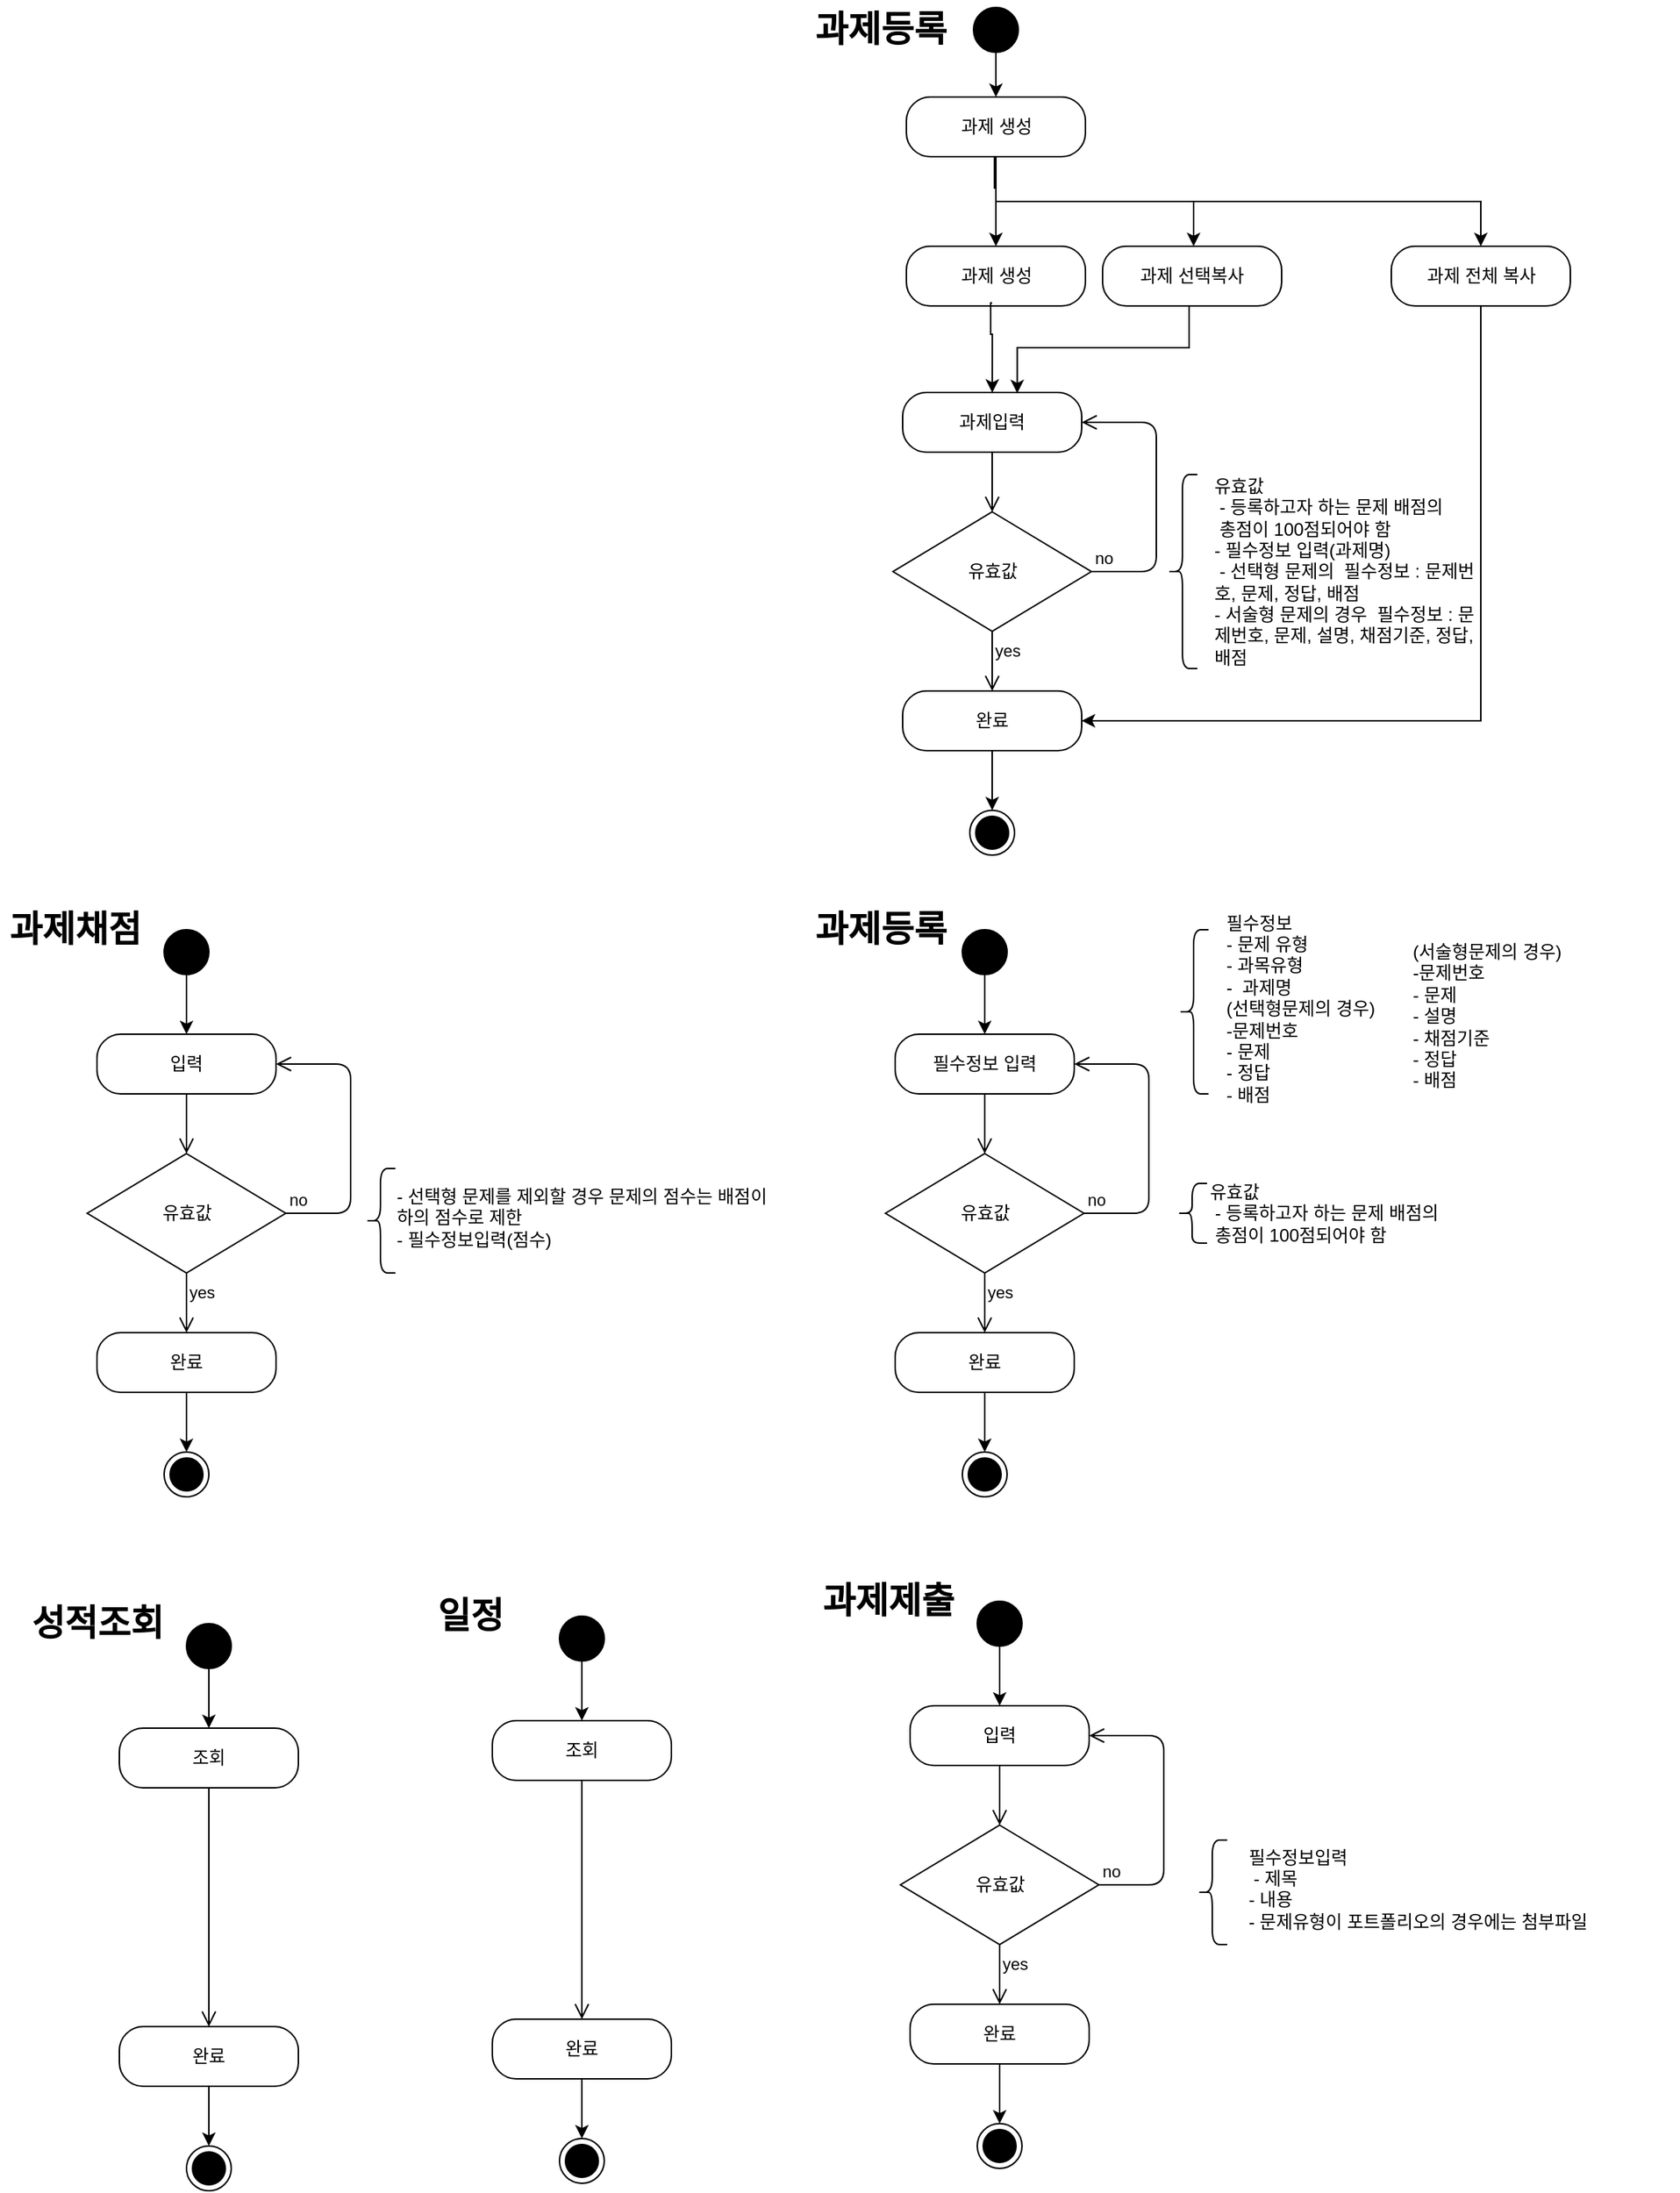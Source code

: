 <mxfile version="10.6.5" type="github"><diagram id="bCNBobbqlN_mOFYmyGIE" name="Page-1"><mxGraphModel dx="2221" dy="1916" grid="0" gridSize="10" guides="1" tooltips="1" connect="1" arrows="1" fold="1" page="1" pageScale="1" pageWidth="827" pageHeight="1169" math="0" shadow="0"><root><mxCell id="0"/><mxCell id="1" parent="0"/><mxCell id="u-RbfSoz8ixQ1ayMoQ2d-29" style="edgeStyle=orthogonalEdgeStyle;rounded=0;orthogonalLoop=1;jettySize=auto;html=1;entryX=0.5;entryY=0;entryDx=0;entryDy=0;" parent="1" source="u-RbfSoz8ixQ1ayMoQ2d-7" target="u-RbfSoz8ixQ1ayMoQ2d-18" edge="1"><mxGeometry relative="1" as="geometry"/></mxCell><mxCell id="u-RbfSoz8ixQ1ayMoQ2d-7" value="" style="ellipse;whiteSpace=wrap;html=1;aspect=fixed;fillColor=#000000;" parent="1" vertex="1"><mxGeometry x="105" y="20" width="30" height="30" as="geometry"/></mxCell><mxCell id="u-RbfSoz8ixQ1ayMoQ2d-13" value="" style="ellipse;html=1;shape=endState;fillColor=#000000;strokeColor=#000000;" parent="1" vertex="1"><mxGeometry x="105" y="370" width="30" height="30" as="geometry"/></mxCell><mxCell id="u-RbfSoz8ixQ1ayMoQ2d-15" value="유효값" style="rhombus;whiteSpace=wrap;html=1;fillColor=#FFFFFF;strokeColor=#000000;" parent="1" vertex="1"><mxGeometry x="53.5" y="170" width="133" height="80" as="geometry"/></mxCell><mxCell id="u-RbfSoz8ixQ1ayMoQ2d-16" value="no" style="edgeStyle=orthogonalEdgeStyle;html=1;align=left;verticalAlign=bottom;endArrow=open;endSize=8;strokeColor=#000000;entryX=1;entryY=0.5;entryDx=0;entryDy=0;exitX=1;exitY=0.5;exitDx=0;exitDy=0;" parent="1" source="u-RbfSoz8ixQ1ayMoQ2d-15" target="u-RbfSoz8ixQ1ayMoQ2d-18" edge="1"><mxGeometry x="-1" relative="1" as="geometry"><mxPoint x="260" y="210" as="targetPoint"/><Array as="points"><mxPoint x="230" y="210"/><mxPoint x="230" y="110"/></Array></mxGeometry></mxCell><mxCell id="u-RbfSoz8ixQ1ayMoQ2d-17" value="yes" style="edgeStyle=orthogonalEdgeStyle;html=1;align=left;verticalAlign=top;endArrow=open;endSize=8;strokeColor=#000000;" parent="1" source="u-RbfSoz8ixQ1ayMoQ2d-15" edge="1"><mxGeometry x="-1" relative="1" as="geometry"><mxPoint x="120" y="290" as="targetPoint"/></mxGeometry></mxCell><mxCell id="u-RbfSoz8ixQ1ayMoQ2d-18" value="필수정보 입력" style="rounded=1;whiteSpace=wrap;html=1;arcSize=40;fontColor=#000000;fillColor=#FFFFFF;strokeColor=#000000;" parent="1" vertex="1"><mxGeometry x="60" y="90" width="120" height="40" as="geometry"/></mxCell><mxCell id="u-RbfSoz8ixQ1ayMoQ2d-19" value="" style="edgeStyle=orthogonalEdgeStyle;html=1;verticalAlign=bottom;endArrow=open;endSize=8;strokeColor=#000000;" parent="1" source="u-RbfSoz8ixQ1ayMoQ2d-18" edge="1"><mxGeometry relative="1" as="geometry"><mxPoint x="120" y="170" as="targetPoint"/></mxGeometry></mxCell><mxCell id="u-RbfSoz8ixQ1ayMoQ2d-21" value="" style="shape=curlyBracket;whiteSpace=wrap;html=1;rounded=1;fillColor=#FFFFFF;" parent="1" vertex="1"><mxGeometry x="249" y="190" width="20" height="40" as="geometry"/></mxCell><mxCell id="u-RbfSoz8ixQ1ayMoQ2d-27" value="&lt;div style=&quot;text-align: left&quot;&gt;&lt;span&gt;유효값&lt;/span&gt;&lt;/div&gt;&lt;div style=&quot;text-align: left&quot;&gt;&lt;span&gt;&amp;nbsp;- 등록하고자 하는 문제 배점의&amp;nbsp; &amp;nbsp; &amp;nbsp; &amp;nbsp;총점이 100점되어야 함&lt;/span&gt;&lt;/div&gt;" style="text;html=1;strokeColor=none;fillColor=none;align=center;verticalAlign=middle;whiteSpace=wrap;rounded=0;" parent="1" vertex="1"><mxGeometry x="270" y="190" width="180" height="40" as="geometry"/></mxCell><mxCell id="u-RbfSoz8ixQ1ayMoQ2d-30" style="edgeStyle=orthogonalEdgeStyle;rounded=0;orthogonalLoop=1;jettySize=auto;html=1;entryX=0.5;entryY=0;entryDx=0;entryDy=0;" parent="1" source="u-RbfSoz8ixQ1ayMoQ2d-28" target="u-RbfSoz8ixQ1ayMoQ2d-13" edge="1"><mxGeometry relative="1" as="geometry"/></mxCell><mxCell id="u-RbfSoz8ixQ1ayMoQ2d-28" value="완료" style="rounded=1;whiteSpace=wrap;html=1;arcSize=40;fontColor=#000000;fillColor=#FFFFFF;strokeColor=#000000;" parent="1" vertex="1"><mxGeometry x="60" y="290" width="120" height="40" as="geometry"/></mxCell><mxCell id="u-RbfSoz8ixQ1ayMoQ2d-31" value="과제등록" style="text;strokeColor=none;fillColor=none;html=1;fontSize=24;fontStyle=1;verticalAlign=middle;align=center;" parent="1" vertex="1"><mxGeometry width="100" height="40" as="geometry"/></mxCell><mxCell id="XKEUYGzQbKpoNI5-HBmR-1" value="&lt;p style=&quot;line-height: 120%&quot;&gt;&lt;/p&gt;&lt;div style=&quot;text-align: left&quot;&gt;필수정보&amp;nbsp;&lt;/div&gt;&lt;div style=&quot;text-align: left&quot;&gt;- 문제 유형&lt;/div&gt;&lt;div style=&quot;text-align: left&quot;&gt;- 과목유형&amp;nbsp;&lt;/div&gt;&lt;div style=&quot;text-align: left&quot;&gt;-&amp;nbsp; 과제명&lt;/div&gt;&lt;div style=&quot;text-align: left&quot;&gt;(선택형문제의 경우)&lt;/div&gt;&lt;div style=&quot;text-align: left&quot;&gt;-문제번호&lt;/div&gt;&lt;div style=&quot;text-align: left&quot;&gt;- 문제&lt;/div&gt;&lt;div style=&quot;text-align: left&quot;&gt;- 정답&lt;/div&gt;&lt;div style=&quot;text-align: left&quot;&gt;- 배점&lt;/div&gt;&lt;div style=&quot;text-align: left&quot;&gt;&lt;br&gt;&lt;/div&gt;&lt;p&gt;&lt;/p&gt;" style="text;html=1;strokeColor=none;fillColor=none;align=left;verticalAlign=middle;whiteSpace=wrap;rounded=0;" vertex="1" parent="1"><mxGeometry x="280" y="20" width="160" height="120" as="geometry"/></mxCell><mxCell id="XKEUYGzQbKpoNI5-HBmR-2" value="" style="shape=curlyBracket;whiteSpace=wrap;html=1;rounded=1;fillColor=#FFFFFF;" vertex="1" parent="1"><mxGeometry x="250" y="20" width="20" height="110" as="geometry"/></mxCell><mxCell id="XKEUYGzQbKpoNI5-HBmR-3" style="edgeStyle=orthogonalEdgeStyle;rounded=0;orthogonalLoop=1;jettySize=auto;html=1;entryX=0.5;entryY=0;entryDx=0;entryDy=0;" edge="1" parent="1" source="XKEUYGzQbKpoNI5-HBmR-4" target="XKEUYGzQbKpoNI5-HBmR-9"><mxGeometry relative="1" as="geometry"/></mxCell><mxCell id="XKEUYGzQbKpoNI5-HBmR-4" value="" style="ellipse;whiteSpace=wrap;html=1;aspect=fixed;fillColor=#000000;" vertex="1" parent="1"><mxGeometry x="115" y="470" width="30" height="30" as="geometry"/></mxCell><mxCell id="XKEUYGzQbKpoNI5-HBmR-5" value="" style="ellipse;html=1;shape=endState;fillColor=#000000;strokeColor=#000000;" vertex="1" parent="1"><mxGeometry x="115" y="820" width="30" height="30" as="geometry"/></mxCell><mxCell id="XKEUYGzQbKpoNI5-HBmR-6" value="유효값" style="rhombus;whiteSpace=wrap;html=1;fillColor=#FFFFFF;strokeColor=#000000;" vertex="1" parent="1"><mxGeometry x="63.5" y="620" width="133" height="80" as="geometry"/></mxCell><mxCell id="XKEUYGzQbKpoNI5-HBmR-7" value="no" style="edgeStyle=orthogonalEdgeStyle;html=1;align=left;verticalAlign=bottom;endArrow=open;endSize=8;strokeColor=#000000;entryX=1;entryY=0.5;entryDx=0;entryDy=0;exitX=1;exitY=0.5;exitDx=0;exitDy=0;" edge="1" parent="1" source="XKEUYGzQbKpoNI5-HBmR-6" target="XKEUYGzQbKpoNI5-HBmR-9"><mxGeometry x="-1" relative="1" as="geometry"><mxPoint x="270" y="660" as="targetPoint"/><Array as="points"><mxPoint x="240" y="660"/><mxPoint x="240" y="560"/></Array></mxGeometry></mxCell><mxCell id="XKEUYGzQbKpoNI5-HBmR-8" value="yes" style="edgeStyle=orthogonalEdgeStyle;html=1;align=left;verticalAlign=top;endArrow=open;endSize=8;strokeColor=#000000;" edge="1" parent="1" source="XKEUYGzQbKpoNI5-HBmR-6"><mxGeometry x="-1" relative="1" as="geometry"><mxPoint x="130" y="740" as="targetPoint"/></mxGeometry></mxCell><mxCell id="XKEUYGzQbKpoNI5-HBmR-9" value="입력" style="rounded=1;whiteSpace=wrap;html=1;arcSize=40;fontColor=#000000;fillColor=#FFFFFF;strokeColor=#000000;" vertex="1" parent="1"><mxGeometry x="70" y="540" width="120" height="40" as="geometry"/></mxCell><mxCell id="XKEUYGzQbKpoNI5-HBmR-10" value="" style="edgeStyle=orthogonalEdgeStyle;html=1;verticalAlign=bottom;endArrow=open;endSize=8;strokeColor=#000000;" edge="1" parent="1" source="XKEUYGzQbKpoNI5-HBmR-9"><mxGeometry relative="1" as="geometry"><mxPoint x="130" y="620" as="targetPoint"/></mxGeometry></mxCell><mxCell id="XKEUYGzQbKpoNI5-HBmR-13" style="edgeStyle=orthogonalEdgeStyle;rounded=0;orthogonalLoop=1;jettySize=auto;html=1;entryX=0.5;entryY=0;entryDx=0;entryDy=0;" edge="1" parent="1" source="XKEUYGzQbKpoNI5-HBmR-14" target="XKEUYGzQbKpoNI5-HBmR-5"><mxGeometry relative="1" as="geometry"/></mxCell><mxCell id="XKEUYGzQbKpoNI5-HBmR-14" value="완료" style="rounded=1;whiteSpace=wrap;html=1;arcSize=40;fontColor=#000000;fillColor=#FFFFFF;strokeColor=#000000;" vertex="1" parent="1"><mxGeometry x="70" y="740" width="120" height="40" as="geometry"/></mxCell><mxCell id="XKEUYGzQbKpoNI5-HBmR-15" value="과제제출" style="text;strokeColor=none;fillColor=none;html=1;fontSize=24;fontStyle=1;verticalAlign=middle;align=center;" vertex="1" parent="1"><mxGeometry x="5" y="450" width="100" height="40" as="geometry"/></mxCell><mxCell id="XKEUYGzQbKpoNI5-HBmR-16" value="&lt;div style=&quot;text-align: left&quot;&gt;필수정보입력&lt;/div&gt;&lt;div style=&quot;text-align: left&quot;&gt;&lt;span&gt;&amp;nbsp;- 제목&lt;/span&gt;&lt;/div&gt;&lt;div style=&quot;text-align: left&quot;&gt;&lt;span&gt;- 내용&lt;/span&gt;&lt;/div&gt;&lt;div style=&quot;text-align: left&quot;&gt;&lt;span&gt;- 문제유형이 포트폴리오의 경우에는 첨부파일&lt;/span&gt;&lt;/div&gt;&lt;div style=&quot;text-align: left&quot;&gt;&lt;br&gt;&lt;/div&gt;" style="text;html=1;strokeColor=none;fillColor=none;align=center;verticalAlign=middle;whiteSpace=wrap;rounded=0;" vertex="1" parent="1"><mxGeometry x="282.5" y="630" width="255" height="80" as="geometry"/></mxCell><mxCell id="XKEUYGzQbKpoNI5-HBmR-17" value="" style="shape=curlyBracket;whiteSpace=wrap;html=1;rounded=1;fillColor=#FFFFFF;" vertex="1" parent="1"><mxGeometry x="262.5" y="630" width="20" height="70" as="geometry"/></mxCell><mxCell id="XKEUYGzQbKpoNI5-HBmR-34" style="edgeStyle=orthogonalEdgeStyle;rounded=0;orthogonalLoop=1;jettySize=auto;html=1;entryX=0.5;entryY=0;entryDx=0;entryDy=0;" edge="1" parent="1" source="XKEUYGzQbKpoNI5-HBmR-35" target="XKEUYGzQbKpoNI5-HBmR-40"><mxGeometry relative="1" as="geometry"/></mxCell><mxCell id="XKEUYGzQbKpoNI5-HBmR-35" value="" style="ellipse;whiteSpace=wrap;html=1;aspect=fixed;fillColor=#000000;" vertex="1" parent="1"><mxGeometry x="-430" y="20" width="30" height="30" as="geometry"/></mxCell><mxCell id="XKEUYGzQbKpoNI5-HBmR-36" value="" style="ellipse;html=1;shape=endState;fillColor=#000000;strokeColor=#000000;" vertex="1" parent="1"><mxGeometry x="-430" y="370" width="30" height="30" as="geometry"/></mxCell><mxCell id="XKEUYGzQbKpoNI5-HBmR-37" value="유효값" style="rhombus;whiteSpace=wrap;html=1;fillColor=#FFFFFF;strokeColor=#000000;" vertex="1" parent="1"><mxGeometry x="-481.5" y="170" width="133" height="80" as="geometry"/></mxCell><mxCell id="XKEUYGzQbKpoNI5-HBmR-38" value="no" style="edgeStyle=orthogonalEdgeStyle;html=1;align=left;verticalAlign=bottom;endArrow=open;endSize=8;strokeColor=#000000;entryX=1;entryY=0.5;entryDx=0;entryDy=0;exitX=1;exitY=0.5;exitDx=0;exitDy=0;" edge="1" parent="1" source="XKEUYGzQbKpoNI5-HBmR-37" target="XKEUYGzQbKpoNI5-HBmR-40"><mxGeometry x="-1" relative="1" as="geometry"><mxPoint x="-275" y="210" as="targetPoint"/><Array as="points"><mxPoint x="-305" y="210"/><mxPoint x="-305" y="110"/></Array></mxGeometry></mxCell><mxCell id="XKEUYGzQbKpoNI5-HBmR-39" value="yes" style="edgeStyle=orthogonalEdgeStyle;html=1;align=left;verticalAlign=top;endArrow=open;endSize=8;strokeColor=#000000;" edge="1" parent="1" source="XKEUYGzQbKpoNI5-HBmR-37"><mxGeometry x="-1" relative="1" as="geometry"><mxPoint x="-415" y="290" as="targetPoint"/></mxGeometry></mxCell><mxCell id="XKEUYGzQbKpoNI5-HBmR-40" value="입력" style="rounded=1;whiteSpace=wrap;html=1;arcSize=40;fontColor=#000000;fillColor=#FFFFFF;strokeColor=#000000;" vertex="1" parent="1"><mxGeometry x="-475" y="90" width="120" height="40" as="geometry"/></mxCell><mxCell id="XKEUYGzQbKpoNI5-HBmR-41" value="" style="edgeStyle=orthogonalEdgeStyle;html=1;verticalAlign=bottom;endArrow=open;endSize=8;strokeColor=#000000;" edge="1" parent="1" source="XKEUYGzQbKpoNI5-HBmR-40"><mxGeometry relative="1" as="geometry"><mxPoint x="-415" y="170" as="targetPoint"/></mxGeometry></mxCell><mxCell id="XKEUYGzQbKpoNI5-HBmR-42" style="edgeStyle=orthogonalEdgeStyle;rounded=0;orthogonalLoop=1;jettySize=auto;html=1;entryX=0.5;entryY=0;entryDx=0;entryDy=0;" edge="1" parent="1" source="XKEUYGzQbKpoNI5-HBmR-43" target="XKEUYGzQbKpoNI5-HBmR-36"><mxGeometry relative="1" as="geometry"/></mxCell><mxCell id="XKEUYGzQbKpoNI5-HBmR-43" value="완료" style="rounded=1;whiteSpace=wrap;html=1;arcSize=40;fontColor=#000000;fillColor=#FFFFFF;strokeColor=#000000;" vertex="1" parent="1"><mxGeometry x="-475" y="290" width="120" height="40" as="geometry"/></mxCell><mxCell id="XKEUYGzQbKpoNI5-HBmR-44" value="과제채점" style="text;strokeColor=none;fillColor=none;html=1;fontSize=24;fontStyle=1;verticalAlign=middle;align=center;" vertex="1" parent="1"><mxGeometry x="-540" width="100" height="40" as="geometry"/></mxCell><mxCell id="XKEUYGzQbKpoNI5-HBmR-48" value="&lt;p style=&quot;line-height: 120%&quot;&gt;&lt;/p&gt;&lt;div style=&quot;text-align: left&quot;&gt;&lt;span&gt;(서술형문제의 경우)&lt;/span&gt;&lt;br&gt;&lt;/div&gt;&lt;div style=&quot;text-align: left&quot;&gt;-문제번호&lt;/div&gt;&lt;div style=&quot;text-align: left&quot;&gt;- 문제&lt;/div&gt;&lt;div style=&quot;text-align: left&quot;&gt;- 설명&lt;/div&gt;&lt;div style=&quot;text-align: left&quot;&gt;- 채점기준&amp;nbsp;&lt;/div&gt;&lt;div style=&quot;text-align: left&quot;&gt;- 정답&lt;/div&gt;&lt;div style=&quot;text-align: left&quot;&gt;- 배점&lt;/div&gt;&lt;div style=&quot;text-align: left&quot;&gt;&lt;br&gt;&lt;/div&gt;&lt;p&gt;&lt;/p&gt;" style="text;html=1;strokeColor=none;fillColor=none;align=left;verticalAlign=middle;whiteSpace=wrap;rounded=0;" vertex="1" parent="1"><mxGeometry x="405" y="40" width="180" height="90" as="geometry"/></mxCell><mxCell id="XKEUYGzQbKpoNI5-HBmR-50" style="edgeStyle=orthogonalEdgeStyle;rounded=0;orthogonalLoop=1;jettySize=auto;html=1;exitX=0.5;exitY=1;exitDx=0;exitDy=0;" edge="1" parent="1" source="XKEUYGzQbKpoNI5-HBmR-2" target="XKEUYGzQbKpoNI5-HBmR-2"><mxGeometry relative="1" as="geometry"/></mxCell><mxCell id="XKEUYGzQbKpoNI5-HBmR-51" value="&lt;div style=&quot;text-align: left&quot;&gt;- 선택형 문제를 제외할 경우 문제의 점수는 배점이하의 점수로 제한&lt;/div&gt;&lt;div style=&quot;text-align: left&quot;&gt;&lt;div&gt;- 필수정보입력(점수)&lt;/div&gt;&lt;/div&gt;" style="text;html=1;strokeColor=none;fillColor=none;align=center;verticalAlign=middle;whiteSpace=wrap;rounded=0;" vertex="1" parent="1"><mxGeometry x="-275" y="180" width="255" height="65" as="geometry"/></mxCell><mxCell id="XKEUYGzQbKpoNI5-HBmR-52" value="" style="shape=curlyBracket;whiteSpace=wrap;html=1;rounded=1;fillColor=#FFFFFF;" vertex="1" parent="1"><mxGeometry x="-295" y="180" width="20" height="70" as="geometry"/></mxCell><mxCell id="XKEUYGzQbKpoNI5-HBmR-53" style="edgeStyle=orthogonalEdgeStyle;rounded=0;orthogonalLoop=1;jettySize=auto;html=1;entryX=0.5;entryY=0;entryDx=0;entryDy=0;" edge="1" parent="1" source="XKEUYGzQbKpoNI5-HBmR-54" target="XKEUYGzQbKpoNI5-HBmR-59"><mxGeometry relative="1" as="geometry"/></mxCell><mxCell id="XKEUYGzQbKpoNI5-HBmR-54" value="" style="ellipse;whiteSpace=wrap;html=1;aspect=fixed;fillColor=#000000;" vertex="1" parent="1"><mxGeometry x="-415" y="485" width="30" height="30" as="geometry"/></mxCell><mxCell id="XKEUYGzQbKpoNI5-HBmR-55" value="" style="ellipse;html=1;shape=endState;fillColor=#000000;strokeColor=#000000;" vertex="1" parent="1"><mxGeometry x="-415" y="835" width="30" height="30" as="geometry"/></mxCell><mxCell id="XKEUYGzQbKpoNI5-HBmR-59" value="조회" style="rounded=1;whiteSpace=wrap;html=1;arcSize=40;fontColor=#000000;fillColor=#FFFFFF;strokeColor=#000000;" vertex="1" parent="1"><mxGeometry x="-460" y="555" width="120" height="40" as="geometry"/></mxCell><mxCell id="XKEUYGzQbKpoNI5-HBmR-60" value="" style="edgeStyle=orthogonalEdgeStyle;html=1;verticalAlign=bottom;endArrow=open;endSize=8;strokeColor=#000000;entryX=0.5;entryY=0;entryDx=0;entryDy=0;" edge="1" parent="1" source="XKEUYGzQbKpoNI5-HBmR-59" target="XKEUYGzQbKpoNI5-HBmR-62"><mxGeometry relative="1" as="geometry"><mxPoint x="-400" y="635" as="targetPoint"/></mxGeometry></mxCell><mxCell id="XKEUYGzQbKpoNI5-HBmR-61" style="edgeStyle=orthogonalEdgeStyle;rounded=0;orthogonalLoop=1;jettySize=auto;html=1;entryX=0.5;entryY=0;entryDx=0;entryDy=0;" edge="1" parent="1" source="XKEUYGzQbKpoNI5-HBmR-62" target="XKEUYGzQbKpoNI5-HBmR-55"><mxGeometry relative="1" as="geometry"/></mxCell><mxCell id="XKEUYGzQbKpoNI5-HBmR-62" value="완료" style="rounded=1;whiteSpace=wrap;html=1;arcSize=40;fontColor=#000000;fillColor=#FFFFFF;strokeColor=#000000;" vertex="1" parent="1"><mxGeometry x="-460" y="755" width="120" height="40" as="geometry"/></mxCell><mxCell id="XKEUYGzQbKpoNI5-HBmR-63" value="성적조회" style="text;strokeColor=none;fillColor=none;html=1;fontSize=24;fontStyle=1;verticalAlign=middle;align=center;" vertex="1" parent="1"><mxGeometry x="-525" y="465" width="100" height="40" as="geometry"/></mxCell><mxCell id="XKEUYGzQbKpoNI5-HBmR-68" style="edgeStyle=orthogonalEdgeStyle;rounded=0;orthogonalLoop=1;jettySize=auto;html=1;entryX=0.5;entryY=0;entryDx=0;entryDy=0;" edge="1" parent="1" source="XKEUYGzQbKpoNI5-HBmR-69" target="XKEUYGzQbKpoNI5-HBmR-71"><mxGeometry relative="1" as="geometry"/></mxCell><mxCell id="XKEUYGzQbKpoNI5-HBmR-69" value="" style="ellipse;whiteSpace=wrap;html=1;aspect=fixed;fillColor=#000000;" vertex="1" parent="1"><mxGeometry x="-165" y="480" width="30" height="30" as="geometry"/></mxCell><mxCell id="XKEUYGzQbKpoNI5-HBmR-70" value="" style="ellipse;html=1;shape=endState;fillColor=#000000;strokeColor=#000000;" vertex="1" parent="1"><mxGeometry x="-165" y="830" width="30" height="30" as="geometry"/></mxCell><mxCell id="XKEUYGzQbKpoNI5-HBmR-71" value="조회" style="rounded=1;whiteSpace=wrap;html=1;arcSize=40;fontColor=#000000;fillColor=#FFFFFF;strokeColor=#000000;" vertex="1" parent="1"><mxGeometry x="-210" y="550" width="120" height="40" as="geometry"/></mxCell><mxCell id="XKEUYGzQbKpoNI5-HBmR-72" value="" style="edgeStyle=orthogonalEdgeStyle;html=1;verticalAlign=bottom;endArrow=open;endSize=8;strokeColor=#000000;entryX=0.5;entryY=0;entryDx=0;entryDy=0;" edge="1" parent="1" source="XKEUYGzQbKpoNI5-HBmR-71" target="XKEUYGzQbKpoNI5-HBmR-74"><mxGeometry relative="1" as="geometry"><mxPoint x="-150" y="630" as="targetPoint"/></mxGeometry></mxCell><mxCell id="XKEUYGzQbKpoNI5-HBmR-73" style="edgeStyle=orthogonalEdgeStyle;rounded=0;orthogonalLoop=1;jettySize=auto;html=1;entryX=0.5;entryY=0;entryDx=0;entryDy=0;" edge="1" parent="1" source="XKEUYGzQbKpoNI5-HBmR-74" target="XKEUYGzQbKpoNI5-HBmR-70"><mxGeometry relative="1" as="geometry"/></mxCell><mxCell id="XKEUYGzQbKpoNI5-HBmR-74" value="완료" style="rounded=1;whiteSpace=wrap;html=1;arcSize=40;fontColor=#000000;fillColor=#FFFFFF;strokeColor=#000000;" vertex="1" parent="1"><mxGeometry x="-210" y="750" width="120" height="40" as="geometry"/></mxCell><mxCell id="XKEUYGzQbKpoNI5-HBmR-75" value="일정" style="text;strokeColor=none;fillColor=none;html=1;fontSize=24;fontStyle=1;verticalAlign=middle;align=center;" vertex="1" parent="1"><mxGeometry x="-275" y="460" width="100" height="40" as="geometry"/></mxCell><mxCell id="XKEUYGzQbKpoNI5-HBmR-117" style="edgeStyle=orthogonalEdgeStyle;rounded=0;orthogonalLoop=1;jettySize=auto;html=1;entryX=0.5;entryY=0;entryDx=0;entryDy=0;" edge="1" parent="1" source="XKEUYGzQbKpoNI5-HBmR-77" target="XKEUYGzQbKpoNI5-HBmR-115"><mxGeometry relative="1" as="geometry"/></mxCell><mxCell id="XKEUYGzQbKpoNI5-HBmR-77" value="" style="ellipse;whiteSpace=wrap;html=1;aspect=fixed;fillColor=#000000;" vertex="1" parent="1"><mxGeometry x="112.5" y="-598" width="30" height="30" as="geometry"/></mxCell><mxCell id="XKEUYGzQbKpoNI5-HBmR-78" value="" style="ellipse;html=1;shape=endState;fillColor=#000000;strokeColor=#000000;" vertex="1" parent="1"><mxGeometry x="110" y="-60" width="30" height="30" as="geometry"/></mxCell><mxCell id="XKEUYGzQbKpoNI5-HBmR-79" value="유효값" style="rhombus;whiteSpace=wrap;html=1;fillColor=#FFFFFF;strokeColor=#000000;" vertex="1" parent="1"><mxGeometry x="58.5" y="-260" width="133" height="80" as="geometry"/></mxCell><mxCell id="XKEUYGzQbKpoNI5-HBmR-80" value="no" style="edgeStyle=orthogonalEdgeStyle;html=1;align=left;verticalAlign=bottom;endArrow=open;endSize=8;strokeColor=#000000;entryX=1;entryY=0.5;entryDx=0;entryDy=0;exitX=1;exitY=0.5;exitDx=0;exitDy=0;" edge="1" parent="1" source="XKEUYGzQbKpoNI5-HBmR-79" target="XKEUYGzQbKpoNI5-HBmR-82"><mxGeometry x="-1" relative="1" as="geometry"><mxPoint x="265" y="-220" as="targetPoint"/><Array as="points"><mxPoint x="235" y="-220"/><mxPoint x="235" y="-320"/></Array></mxGeometry></mxCell><mxCell id="XKEUYGzQbKpoNI5-HBmR-81" value="yes" style="edgeStyle=orthogonalEdgeStyle;html=1;align=left;verticalAlign=top;endArrow=open;endSize=8;strokeColor=#000000;" edge="1" parent="1" source="XKEUYGzQbKpoNI5-HBmR-79"><mxGeometry x="-1" relative="1" as="geometry"><mxPoint x="125" y="-140" as="targetPoint"/></mxGeometry></mxCell><mxCell id="XKEUYGzQbKpoNI5-HBmR-82" value="과제입력" style="rounded=1;whiteSpace=wrap;html=1;arcSize=40;fontColor=#000000;fillColor=#FFFFFF;strokeColor=#000000;" vertex="1" parent="1"><mxGeometry x="65" y="-340" width="120" height="40" as="geometry"/></mxCell><mxCell id="XKEUYGzQbKpoNI5-HBmR-83" value="" style="edgeStyle=orthogonalEdgeStyle;html=1;verticalAlign=bottom;endArrow=open;endSize=8;strokeColor=#000000;" edge="1" parent="1" source="XKEUYGzQbKpoNI5-HBmR-82"><mxGeometry relative="1" as="geometry"><mxPoint x="125" y="-260" as="targetPoint"/></mxGeometry></mxCell><mxCell id="XKEUYGzQbKpoNI5-HBmR-84" value="" style="shape=curlyBracket;whiteSpace=wrap;html=1;rounded=1;fillColor=#FFFFFF;" vertex="1" parent="1"><mxGeometry x="242.5" y="-285" width="20" height="130" as="geometry"/></mxCell><mxCell id="XKEUYGzQbKpoNI5-HBmR-85" value="&lt;div style=&quot;text-align: left&quot;&gt;&lt;span&gt;유효값&lt;/span&gt;&lt;/div&gt;&lt;div style=&quot;text-align: left&quot;&gt;&lt;span&gt;&amp;nbsp;- 등록하고자 하는 문제 배점의&amp;nbsp; &amp;nbsp; &amp;nbsp; &amp;nbsp;총점이 100점되어야 함&lt;/span&gt;&lt;/div&gt;&lt;div style=&quot;text-align: left&quot;&gt;&lt;span&gt;- 필수정보 입력(&lt;/span&gt;&lt;span style=&quot;text-align: center&quot;&gt;과제명)&lt;/span&gt;&lt;/div&gt;&lt;div style=&quot;text-align: left&quot;&gt;&lt;span style=&quot;text-align: center&quot;&gt;&amp;nbsp;- 선택형 문제의&amp;nbsp; 필수정보 : 문제번호, 문제, 정답, 배점&lt;/span&gt;&lt;/div&gt;&lt;div style=&quot;text-align: left&quot;&gt;&lt;span style=&quot;text-align: center&quot;&gt;- 서술형 문제의 경우&amp;nbsp; 필수정보 : 문제번호, 문제, 설명, 채점기준, 정답, 배점&lt;/span&gt;&lt;/div&gt;" style="text;html=1;strokeColor=none;fillColor=none;align=center;verticalAlign=middle;whiteSpace=wrap;rounded=0;" vertex="1" parent="1"><mxGeometry x="272.5" y="-240" width="180" height="40" as="geometry"/></mxCell><mxCell id="XKEUYGzQbKpoNI5-HBmR-86" style="edgeStyle=orthogonalEdgeStyle;rounded=0;orthogonalLoop=1;jettySize=auto;html=1;entryX=0.5;entryY=0;entryDx=0;entryDy=0;" edge="1" parent="1" source="XKEUYGzQbKpoNI5-HBmR-87" target="XKEUYGzQbKpoNI5-HBmR-78"><mxGeometry relative="1" as="geometry"/></mxCell><mxCell id="XKEUYGzQbKpoNI5-HBmR-87" value="완료" style="rounded=1;whiteSpace=wrap;html=1;arcSize=40;fontColor=#000000;fillColor=#FFFFFF;strokeColor=#000000;" vertex="1" parent="1"><mxGeometry x="65" y="-140" width="120" height="40" as="geometry"/></mxCell><mxCell id="XKEUYGzQbKpoNI5-HBmR-88" value="과제등록" style="text;strokeColor=none;fillColor=none;html=1;fontSize=24;fontStyle=1;verticalAlign=middle;align=center;" vertex="1" parent="1"><mxGeometry x="-0.5" y="-603" width="100" height="40" as="geometry"/></mxCell><mxCell id="XKEUYGzQbKpoNI5-HBmR-109" style="edgeStyle=orthogonalEdgeStyle;rounded=0;orthogonalLoop=1;jettySize=auto;html=1;exitX=0.5;exitY=1;exitDx=0;exitDy=0;" edge="1" parent="1" source="XKEUYGzQbKpoNI5-HBmR-115" target="XKEUYGzQbKpoNI5-HBmR-101"><mxGeometry relative="1" as="geometry"><mxPoint x="128" y="-500" as="sourcePoint"/><Array as="points"><mxPoint x="127" y="-468"/><mxPoint x="260" y="-468"/></Array></mxGeometry></mxCell><mxCell id="XKEUYGzQbKpoNI5-HBmR-100" value="과제 생성" style="rounded=1;whiteSpace=wrap;html=1;arcSize=40;fontColor=#000000;fillColor=#FFFFFF;strokeColor=#000000;" vertex="1" parent="1"><mxGeometry x="67.5" y="-438" width="120" height="40" as="geometry"/></mxCell><mxCell id="XKEUYGzQbKpoNI5-HBmR-101" value="과제 선택복사" style="rounded=1;whiteSpace=wrap;html=1;arcSize=40;fontColor=#000000;fillColor=#FFFFFF;strokeColor=#000000;" vertex="1" parent="1"><mxGeometry x="199" y="-438" width="120" height="40" as="geometry"/></mxCell><mxCell id="XKEUYGzQbKpoNI5-HBmR-105" style="edgeStyle=orthogonalEdgeStyle;rounded=0;orthogonalLoop=1;jettySize=auto;html=1;entryX=1;entryY=0.5;entryDx=0;entryDy=0;exitX=0.5;exitY=1;exitDx=0;exitDy=0;" edge="1" parent="1" source="XKEUYGzQbKpoNI5-HBmR-102" target="XKEUYGzQbKpoNI5-HBmR-87"><mxGeometry relative="1" as="geometry"><mxPoint x="370" y="-70" as="targetPoint"/><Array as="points"><mxPoint x="452" y="-398"/><mxPoint x="452" y="-120"/></Array></mxGeometry></mxCell><mxCell id="XKEUYGzQbKpoNI5-HBmR-102" value="과제 전체 복사" style="rounded=1;whiteSpace=wrap;html=1;arcSize=40;fontColor=#000000;fillColor=#FFFFFF;strokeColor=#000000;" vertex="1" parent="1"><mxGeometry x="392.5" y="-438" width="120" height="40" as="geometry"/></mxCell><mxCell id="XKEUYGzQbKpoNI5-HBmR-110" style="edgeStyle=orthogonalEdgeStyle;rounded=0;orthogonalLoop=1;jettySize=auto;html=1;entryX=0.5;entryY=0;entryDx=0;entryDy=0;exitX=0.5;exitY=1;exitDx=0;exitDy=0;" edge="1" parent="1" source="XKEUYGzQbKpoNI5-HBmR-115" target="XKEUYGzQbKpoNI5-HBmR-102"><mxGeometry relative="1" as="geometry"><mxPoint x="127.667" y="-488.333" as="sourcePoint"/><mxPoint x="269.5" y="-418" as="targetPoint"/><Array as="points"><mxPoint x="128" y="-468"/><mxPoint x="453" y="-468"/></Array></mxGeometry></mxCell><mxCell id="XKEUYGzQbKpoNI5-HBmR-111" style="edgeStyle=orthogonalEdgeStyle;rounded=0;orthogonalLoop=1;jettySize=auto;html=1;exitX=0.5;exitY=1;exitDx=0;exitDy=0;entryX=0.64;entryY=0.013;entryDx=0;entryDy=0;entryPerimeter=0;" edge="1" parent="1" source="XKEUYGzQbKpoNI5-HBmR-101" target="XKEUYGzQbKpoNI5-HBmR-82"><mxGeometry relative="1" as="geometry"><mxPoint x="155" y="-450" as="sourcePoint"/><mxPoint x="130" y="-400" as="targetPoint"/><Array as="points"><mxPoint x="257" y="-398"/><mxPoint x="257" y="-370"/><mxPoint x="142" y="-370"/></Array></mxGeometry></mxCell><mxCell id="XKEUYGzQbKpoNI5-HBmR-115" value="과제 생성" style="rounded=1;whiteSpace=wrap;html=1;arcSize=40;fontColor=#000000;fillColor=#FFFFFF;strokeColor=#000000;" vertex="1" parent="1"><mxGeometry x="67.5" y="-538" width="120" height="40" as="geometry"/></mxCell><mxCell id="XKEUYGzQbKpoNI5-HBmR-118" style="edgeStyle=orthogonalEdgeStyle;rounded=0;orthogonalLoop=1;jettySize=auto;html=1;entryX=0.5;entryY=0;entryDx=0;entryDy=0;exitX=0.5;exitY=1;exitDx=0;exitDy=0;" edge="1" parent="1" source="XKEUYGzQbKpoNI5-HBmR-115" target="XKEUYGzQbKpoNI5-HBmR-100"><mxGeometry relative="1" as="geometry"><mxPoint x="107.667" y="-497.833" as="sourcePoint"/><mxPoint x="372.667" y="-447.833" as="targetPoint"/><Array as="points"><mxPoint x="126.5" y="-477"/><mxPoint x="127.5" y="-477"/></Array></mxGeometry></mxCell><mxCell id="XKEUYGzQbKpoNI5-HBmR-119" style="edgeStyle=orthogonalEdgeStyle;rounded=0;orthogonalLoop=1;jettySize=auto;html=1;entryX=0.5;entryY=0;entryDx=0;entryDy=0;" edge="1" parent="1"><mxGeometry relative="1" as="geometry"><mxPoint x="125" y="-400" as="sourcePoint"/><mxPoint x="125.071" y="-339.857" as="targetPoint"/><Array as="points"><mxPoint x="124" y="-379"/><mxPoint x="125" y="-379"/></Array></mxGeometry></mxCell></root></mxGraphModel></diagram></mxfile>